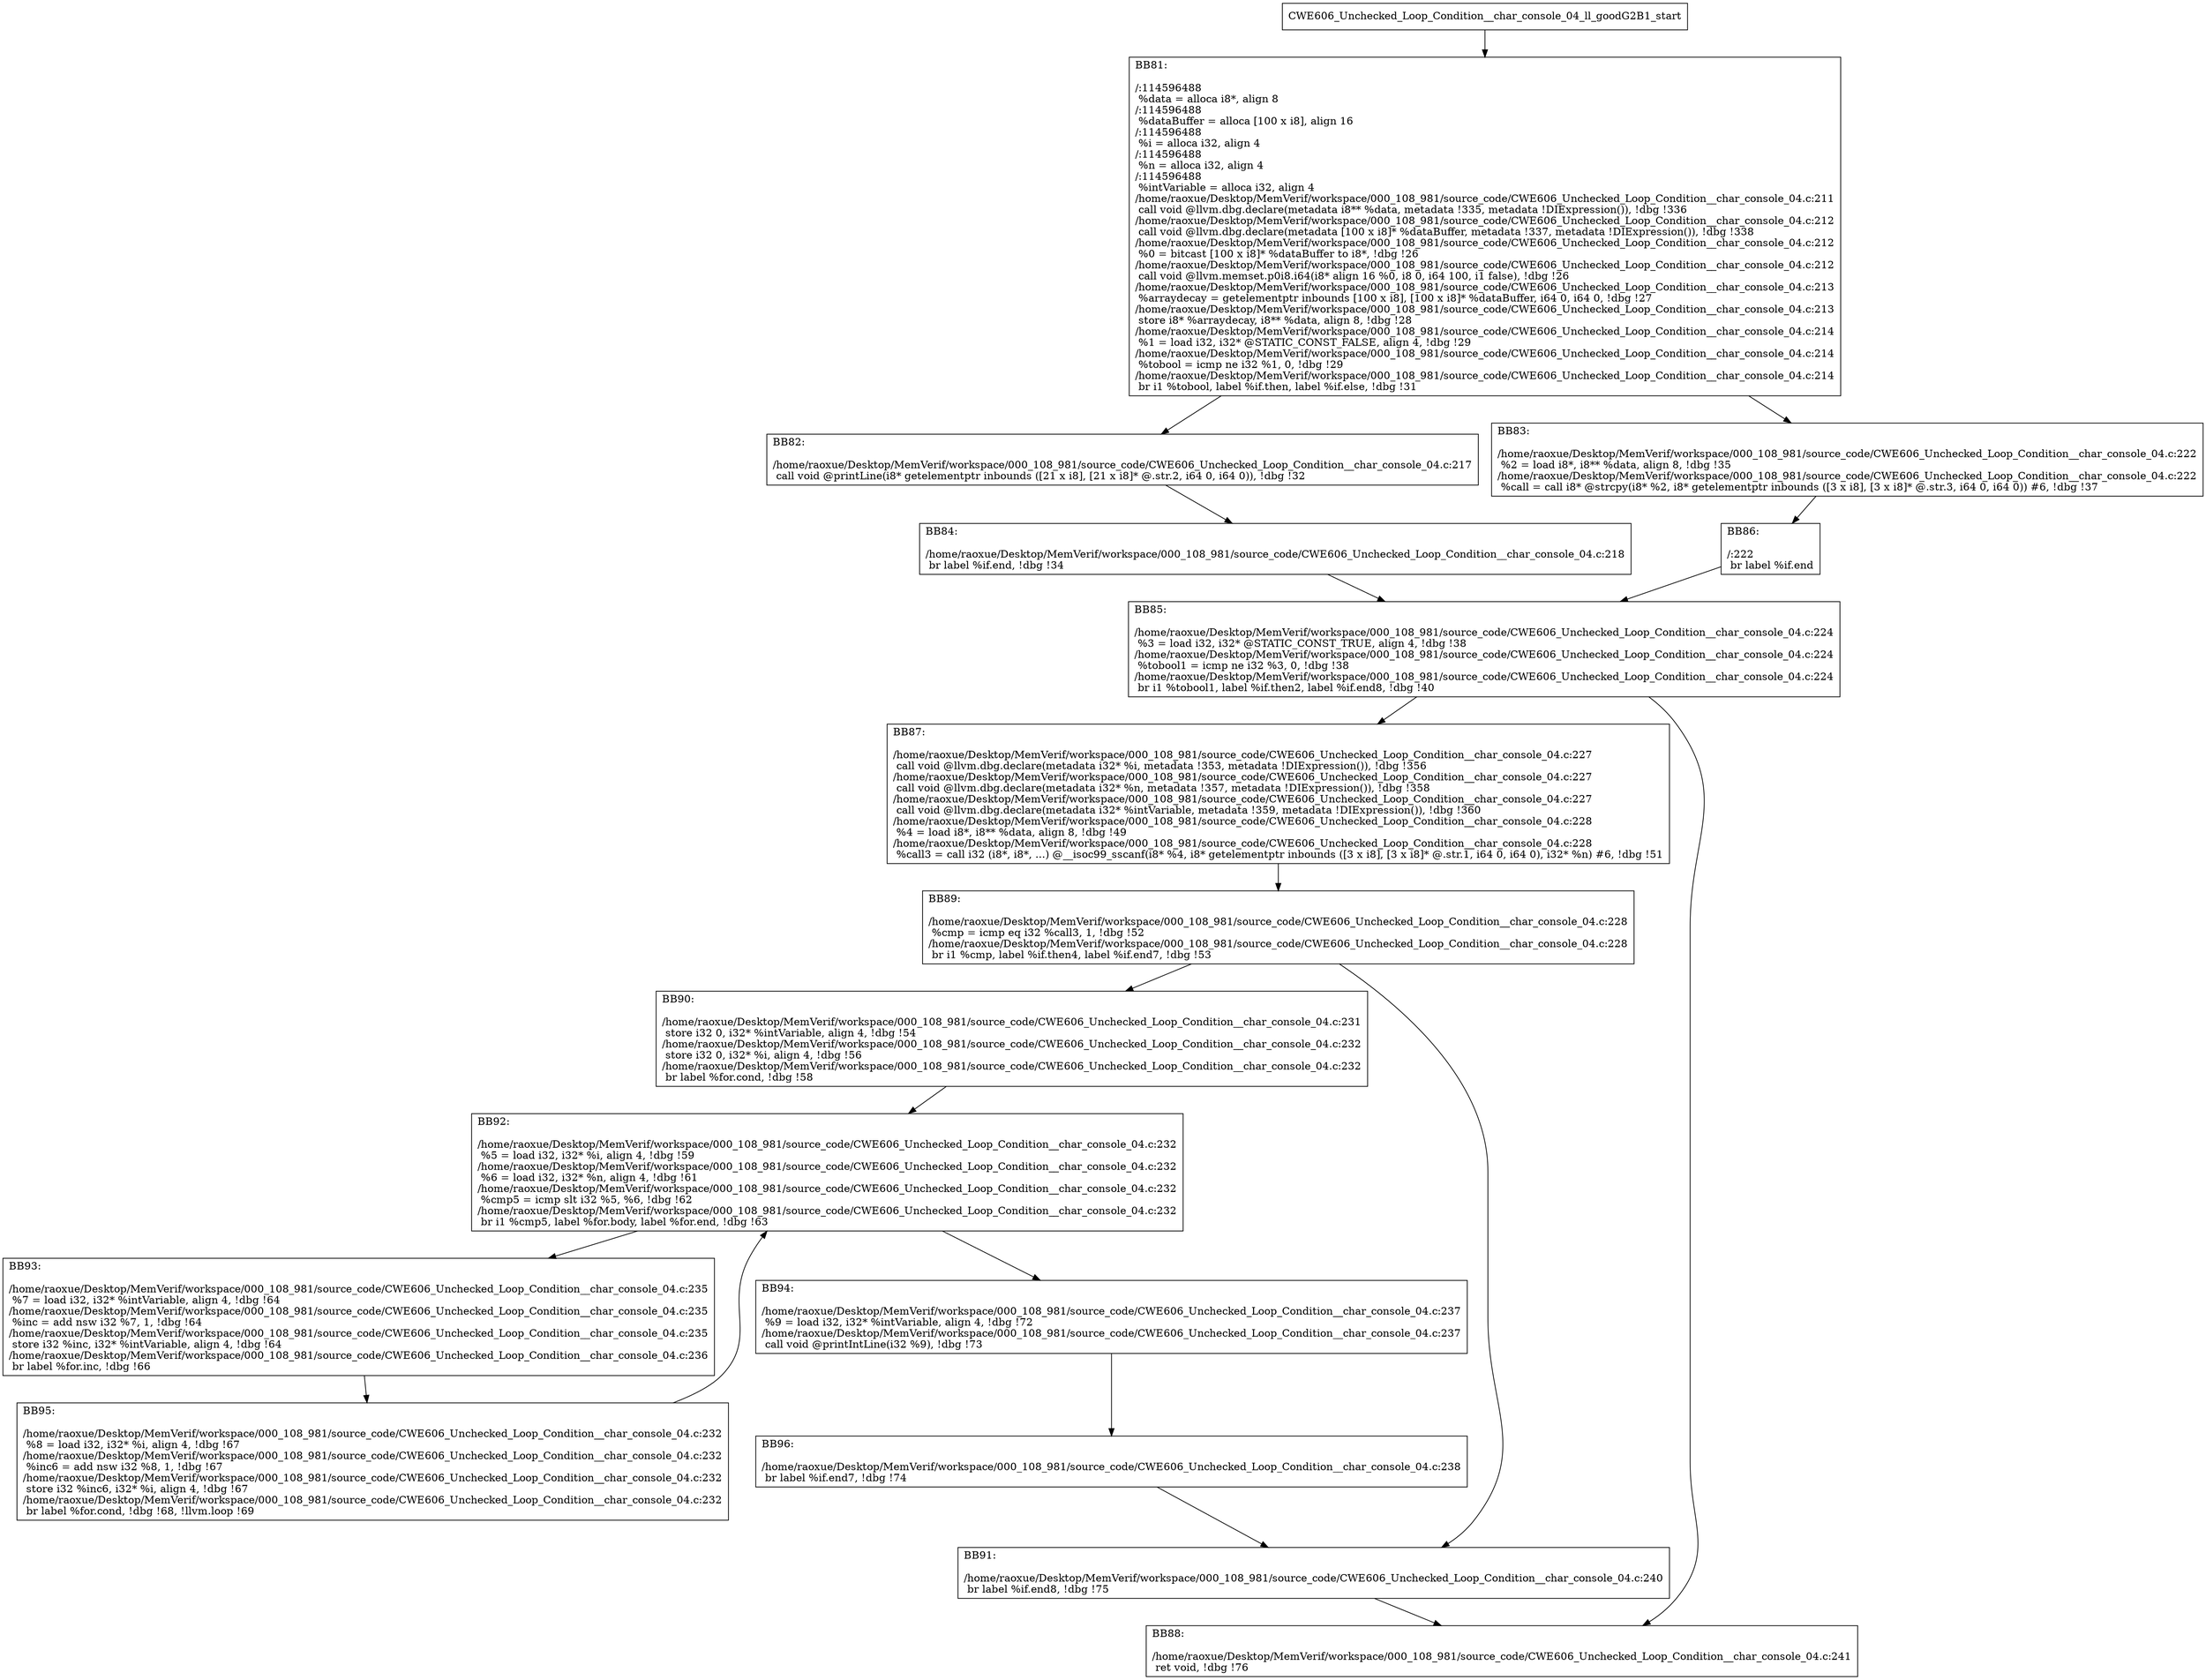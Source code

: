digraph "CFG for'CWE606_Unchecked_Loop_Condition__char_console_04_ll_goodG2B1' function" {
	BBCWE606_Unchecked_Loop_Condition__char_console_04_ll_goodG2B1_start[shape=record,label="{CWE606_Unchecked_Loop_Condition__char_console_04_ll_goodG2B1_start}"];
	BBCWE606_Unchecked_Loop_Condition__char_console_04_ll_goodG2B1_start-> CWE606_Unchecked_Loop_Condition__char_console_04_ll_goodG2B1BB81;
	CWE606_Unchecked_Loop_Condition__char_console_04_ll_goodG2B1BB81 [shape=record, label="{BB81:\l\l/:114596488\l
  %data = alloca i8*, align 8\l
/:114596488\l
  %dataBuffer = alloca [100 x i8], align 16\l
/:114596488\l
  %i = alloca i32, align 4\l
/:114596488\l
  %n = alloca i32, align 4\l
/:114596488\l
  %intVariable = alloca i32, align 4\l
/home/raoxue/Desktop/MemVerif/workspace/000_108_981/source_code/CWE606_Unchecked_Loop_Condition__char_console_04.c:211\l
  call void @llvm.dbg.declare(metadata i8** %data, metadata !335, metadata !DIExpression()), !dbg !336\l
/home/raoxue/Desktop/MemVerif/workspace/000_108_981/source_code/CWE606_Unchecked_Loop_Condition__char_console_04.c:212\l
  call void @llvm.dbg.declare(metadata [100 x i8]* %dataBuffer, metadata !337, metadata !DIExpression()), !dbg !338\l
/home/raoxue/Desktop/MemVerif/workspace/000_108_981/source_code/CWE606_Unchecked_Loop_Condition__char_console_04.c:212\l
  %0 = bitcast [100 x i8]* %dataBuffer to i8*, !dbg !26\l
/home/raoxue/Desktop/MemVerif/workspace/000_108_981/source_code/CWE606_Unchecked_Loop_Condition__char_console_04.c:212\l
  call void @llvm.memset.p0i8.i64(i8* align 16 %0, i8 0, i64 100, i1 false), !dbg !26\l
/home/raoxue/Desktop/MemVerif/workspace/000_108_981/source_code/CWE606_Unchecked_Loop_Condition__char_console_04.c:213\l
  %arraydecay = getelementptr inbounds [100 x i8], [100 x i8]* %dataBuffer, i64 0, i64 0, !dbg !27\l
/home/raoxue/Desktop/MemVerif/workspace/000_108_981/source_code/CWE606_Unchecked_Loop_Condition__char_console_04.c:213\l
  store i8* %arraydecay, i8** %data, align 8, !dbg !28\l
/home/raoxue/Desktop/MemVerif/workspace/000_108_981/source_code/CWE606_Unchecked_Loop_Condition__char_console_04.c:214\l
  %1 = load i32, i32* @STATIC_CONST_FALSE, align 4, !dbg !29\l
/home/raoxue/Desktop/MemVerif/workspace/000_108_981/source_code/CWE606_Unchecked_Loop_Condition__char_console_04.c:214\l
  %tobool = icmp ne i32 %1, 0, !dbg !29\l
/home/raoxue/Desktop/MemVerif/workspace/000_108_981/source_code/CWE606_Unchecked_Loop_Condition__char_console_04.c:214\l
  br i1 %tobool, label %if.then, label %if.else, !dbg !31\l
}"];
	CWE606_Unchecked_Loop_Condition__char_console_04_ll_goodG2B1BB81-> CWE606_Unchecked_Loop_Condition__char_console_04_ll_goodG2B1BB82;
	CWE606_Unchecked_Loop_Condition__char_console_04_ll_goodG2B1BB81-> CWE606_Unchecked_Loop_Condition__char_console_04_ll_goodG2B1BB83;
	CWE606_Unchecked_Loop_Condition__char_console_04_ll_goodG2B1BB82 [shape=record, label="{BB82:\l\l/home/raoxue/Desktop/MemVerif/workspace/000_108_981/source_code/CWE606_Unchecked_Loop_Condition__char_console_04.c:217\l
  call void @printLine(i8* getelementptr inbounds ([21 x i8], [21 x i8]* @.str.2, i64 0, i64 0)), !dbg !32\l
}"];
	CWE606_Unchecked_Loop_Condition__char_console_04_ll_goodG2B1BB82-> CWE606_Unchecked_Loop_Condition__char_console_04_ll_goodG2B1BB84;
	CWE606_Unchecked_Loop_Condition__char_console_04_ll_goodG2B1BB84 [shape=record, label="{BB84:\l\l/home/raoxue/Desktop/MemVerif/workspace/000_108_981/source_code/CWE606_Unchecked_Loop_Condition__char_console_04.c:218\l
  br label %if.end, !dbg !34\l
}"];
	CWE606_Unchecked_Loop_Condition__char_console_04_ll_goodG2B1BB84-> CWE606_Unchecked_Loop_Condition__char_console_04_ll_goodG2B1BB85;
	CWE606_Unchecked_Loop_Condition__char_console_04_ll_goodG2B1BB83 [shape=record, label="{BB83:\l\l/home/raoxue/Desktop/MemVerif/workspace/000_108_981/source_code/CWE606_Unchecked_Loop_Condition__char_console_04.c:222\l
  %2 = load i8*, i8** %data, align 8, !dbg !35\l
/home/raoxue/Desktop/MemVerif/workspace/000_108_981/source_code/CWE606_Unchecked_Loop_Condition__char_console_04.c:222\l
  %call = call i8* @strcpy(i8* %2, i8* getelementptr inbounds ([3 x i8], [3 x i8]* @.str.3, i64 0, i64 0)) #6, !dbg !37\l
}"];
	CWE606_Unchecked_Loop_Condition__char_console_04_ll_goodG2B1BB83-> CWE606_Unchecked_Loop_Condition__char_console_04_ll_goodG2B1BB86;
	CWE606_Unchecked_Loop_Condition__char_console_04_ll_goodG2B1BB86 [shape=record, label="{BB86:\l\l/:222\l
  br label %if.end\l
}"];
	CWE606_Unchecked_Loop_Condition__char_console_04_ll_goodG2B1BB86-> CWE606_Unchecked_Loop_Condition__char_console_04_ll_goodG2B1BB85;
	CWE606_Unchecked_Loop_Condition__char_console_04_ll_goodG2B1BB85 [shape=record, label="{BB85:\l\l/home/raoxue/Desktop/MemVerif/workspace/000_108_981/source_code/CWE606_Unchecked_Loop_Condition__char_console_04.c:224\l
  %3 = load i32, i32* @STATIC_CONST_TRUE, align 4, !dbg !38\l
/home/raoxue/Desktop/MemVerif/workspace/000_108_981/source_code/CWE606_Unchecked_Loop_Condition__char_console_04.c:224\l
  %tobool1 = icmp ne i32 %3, 0, !dbg !38\l
/home/raoxue/Desktop/MemVerif/workspace/000_108_981/source_code/CWE606_Unchecked_Loop_Condition__char_console_04.c:224\l
  br i1 %tobool1, label %if.then2, label %if.end8, !dbg !40\l
}"];
	CWE606_Unchecked_Loop_Condition__char_console_04_ll_goodG2B1BB85-> CWE606_Unchecked_Loop_Condition__char_console_04_ll_goodG2B1BB87;
	CWE606_Unchecked_Loop_Condition__char_console_04_ll_goodG2B1BB85-> CWE606_Unchecked_Loop_Condition__char_console_04_ll_goodG2B1BB88;
	CWE606_Unchecked_Loop_Condition__char_console_04_ll_goodG2B1BB87 [shape=record, label="{BB87:\l\l/home/raoxue/Desktop/MemVerif/workspace/000_108_981/source_code/CWE606_Unchecked_Loop_Condition__char_console_04.c:227\l
  call void @llvm.dbg.declare(metadata i32* %i, metadata !353, metadata !DIExpression()), !dbg !356\l
/home/raoxue/Desktop/MemVerif/workspace/000_108_981/source_code/CWE606_Unchecked_Loop_Condition__char_console_04.c:227\l
  call void @llvm.dbg.declare(metadata i32* %n, metadata !357, metadata !DIExpression()), !dbg !358\l
/home/raoxue/Desktop/MemVerif/workspace/000_108_981/source_code/CWE606_Unchecked_Loop_Condition__char_console_04.c:227\l
  call void @llvm.dbg.declare(metadata i32* %intVariable, metadata !359, metadata !DIExpression()), !dbg !360\l
/home/raoxue/Desktop/MemVerif/workspace/000_108_981/source_code/CWE606_Unchecked_Loop_Condition__char_console_04.c:228\l
  %4 = load i8*, i8** %data, align 8, !dbg !49\l
/home/raoxue/Desktop/MemVerif/workspace/000_108_981/source_code/CWE606_Unchecked_Loop_Condition__char_console_04.c:228\l
  %call3 = call i32 (i8*, i8*, ...) @__isoc99_sscanf(i8* %4, i8* getelementptr inbounds ([3 x i8], [3 x i8]* @.str.1, i64 0, i64 0), i32* %n) #6, !dbg !51\l
}"];
	CWE606_Unchecked_Loop_Condition__char_console_04_ll_goodG2B1BB87-> CWE606_Unchecked_Loop_Condition__char_console_04_ll_goodG2B1BB89;
	CWE606_Unchecked_Loop_Condition__char_console_04_ll_goodG2B1BB89 [shape=record, label="{BB89:\l\l/home/raoxue/Desktop/MemVerif/workspace/000_108_981/source_code/CWE606_Unchecked_Loop_Condition__char_console_04.c:228\l
  %cmp = icmp eq i32 %call3, 1, !dbg !52\l
/home/raoxue/Desktop/MemVerif/workspace/000_108_981/source_code/CWE606_Unchecked_Loop_Condition__char_console_04.c:228\l
  br i1 %cmp, label %if.then4, label %if.end7, !dbg !53\l
}"];
	CWE606_Unchecked_Loop_Condition__char_console_04_ll_goodG2B1BB89-> CWE606_Unchecked_Loop_Condition__char_console_04_ll_goodG2B1BB90;
	CWE606_Unchecked_Loop_Condition__char_console_04_ll_goodG2B1BB89-> CWE606_Unchecked_Loop_Condition__char_console_04_ll_goodG2B1BB91;
	CWE606_Unchecked_Loop_Condition__char_console_04_ll_goodG2B1BB90 [shape=record, label="{BB90:\l\l/home/raoxue/Desktop/MemVerif/workspace/000_108_981/source_code/CWE606_Unchecked_Loop_Condition__char_console_04.c:231\l
  store i32 0, i32* %intVariable, align 4, !dbg !54\l
/home/raoxue/Desktop/MemVerif/workspace/000_108_981/source_code/CWE606_Unchecked_Loop_Condition__char_console_04.c:232\l
  store i32 0, i32* %i, align 4, !dbg !56\l
/home/raoxue/Desktop/MemVerif/workspace/000_108_981/source_code/CWE606_Unchecked_Loop_Condition__char_console_04.c:232\l
  br label %for.cond, !dbg !58\l
}"];
	CWE606_Unchecked_Loop_Condition__char_console_04_ll_goodG2B1BB90-> CWE606_Unchecked_Loop_Condition__char_console_04_ll_goodG2B1BB92;
	CWE606_Unchecked_Loop_Condition__char_console_04_ll_goodG2B1BB92 [shape=record, label="{BB92:\l\l/home/raoxue/Desktop/MemVerif/workspace/000_108_981/source_code/CWE606_Unchecked_Loop_Condition__char_console_04.c:232\l
  %5 = load i32, i32* %i, align 4, !dbg !59\l
/home/raoxue/Desktop/MemVerif/workspace/000_108_981/source_code/CWE606_Unchecked_Loop_Condition__char_console_04.c:232\l
  %6 = load i32, i32* %n, align 4, !dbg !61\l
/home/raoxue/Desktop/MemVerif/workspace/000_108_981/source_code/CWE606_Unchecked_Loop_Condition__char_console_04.c:232\l
  %cmp5 = icmp slt i32 %5, %6, !dbg !62\l
/home/raoxue/Desktop/MemVerif/workspace/000_108_981/source_code/CWE606_Unchecked_Loop_Condition__char_console_04.c:232\l
  br i1 %cmp5, label %for.body, label %for.end, !dbg !63\l
}"];
	CWE606_Unchecked_Loop_Condition__char_console_04_ll_goodG2B1BB92-> CWE606_Unchecked_Loop_Condition__char_console_04_ll_goodG2B1BB93;
	CWE606_Unchecked_Loop_Condition__char_console_04_ll_goodG2B1BB92-> CWE606_Unchecked_Loop_Condition__char_console_04_ll_goodG2B1BB94;
	CWE606_Unchecked_Loop_Condition__char_console_04_ll_goodG2B1BB93 [shape=record, label="{BB93:\l\l/home/raoxue/Desktop/MemVerif/workspace/000_108_981/source_code/CWE606_Unchecked_Loop_Condition__char_console_04.c:235\l
  %7 = load i32, i32* %intVariable, align 4, !dbg !64\l
/home/raoxue/Desktop/MemVerif/workspace/000_108_981/source_code/CWE606_Unchecked_Loop_Condition__char_console_04.c:235\l
  %inc = add nsw i32 %7, 1, !dbg !64\l
/home/raoxue/Desktop/MemVerif/workspace/000_108_981/source_code/CWE606_Unchecked_Loop_Condition__char_console_04.c:235\l
  store i32 %inc, i32* %intVariable, align 4, !dbg !64\l
/home/raoxue/Desktop/MemVerif/workspace/000_108_981/source_code/CWE606_Unchecked_Loop_Condition__char_console_04.c:236\l
  br label %for.inc, !dbg !66\l
}"];
	CWE606_Unchecked_Loop_Condition__char_console_04_ll_goodG2B1BB93-> CWE606_Unchecked_Loop_Condition__char_console_04_ll_goodG2B1BB95;
	CWE606_Unchecked_Loop_Condition__char_console_04_ll_goodG2B1BB95 [shape=record, label="{BB95:\l\l/home/raoxue/Desktop/MemVerif/workspace/000_108_981/source_code/CWE606_Unchecked_Loop_Condition__char_console_04.c:232\l
  %8 = load i32, i32* %i, align 4, !dbg !67\l
/home/raoxue/Desktop/MemVerif/workspace/000_108_981/source_code/CWE606_Unchecked_Loop_Condition__char_console_04.c:232\l
  %inc6 = add nsw i32 %8, 1, !dbg !67\l
/home/raoxue/Desktop/MemVerif/workspace/000_108_981/source_code/CWE606_Unchecked_Loop_Condition__char_console_04.c:232\l
  store i32 %inc6, i32* %i, align 4, !dbg !67\l
/home/raoxue/Desktop/MemVerif/workspace/000_108_981/source_code/CWE606_Unchecked_Loop_Condition__char_console_04.c:232\l
  br label %for.cond, !dbg !68, !llvm.loop !69\l
}"];
	CWE606_Unchecked_Loop_Condition__char_console_04_ll_goodG2B1BB95-> CWE606_Unchecked_Loop_Condition__char_console_04_ll_goodG2B1BB92;
	CWE606_Unchecked_Loop_Condition__char_console_04_ll_goodG2B1BB94 [shape=record, label="{BB94:\l\l/home/raoxue/Desktop/MemVerif/workspace/000_108_981/source_code/CWE606_Unchecked_Loop_Condition__char_console_04.c:237\l
  %9 = load i32, i32* %intVariable, align 4, !dbg !72\l
/home/raoxue/Desktop/MemVerif/workspace/000_108_981/source_code/CWE606_Unchecked_Loop_Condition__char_console_04.c:237\l
  call void @printIntLine(i32 %9), !dbg !73\l
}"];
	CWE606_Unchecked_Loop_Condition__char_console_04_ll_goodG2B1BB94-> CWE606_Unchecked_Loop_Condition__char_console_04_ll_goodG2B1BB96;
	CWE606_Unchecked_Loop_Condition__char_console_04_ll_goodG2B1BB96 [shape=record, label="{BB96:\l\l/home/raoxue/Desktop/MemVerif/workspace/000_108_981/source_code/CWE606_Unchecked_Loop_Condition__char_console_04.c:238\l
  br label %if.end7, !dbg !74\l
}"];
	CWE606_Unchecked_Loop_Condition__char_console_04_ll_goodG2B1BB96-> CWE606_Unchecked_Loop_Condition__char_console_04_ll_goodG2B1BB91;
	CWE606_Unchecked_Loop_Condition__char_console_04_ll_goodG2B1BB91 [shape=record, label="{BB91:\l\l/home/raoxue/Desktop/MemVerif/workspace/000_108_981/source_code/CWE606_Unchecked_Loop_Condition__char_console_04.c:240\l
  br label %if.end8, !dbg !75\l
}"];
	CWE606_Unchecked_Loop_Condition__char_console_04_ll_goodG2B1BB91-> CWE606_Unchecked_Loop_Condition__char_console_04_ll_goodG2B1BB88;
	CWE606_Unchecked_Loop_Condition__char_console_04_ll_goodG2B1BB88 [shape=record, label="{BB88:\l\l/home/raoxue/Desktop/MemVerif/workspace/000_108_981/source_code/CWE606_Unchecked_Loop_Condition__char_console_04.c:241\l
  ret void, !dbg !76\l
}"];
}
